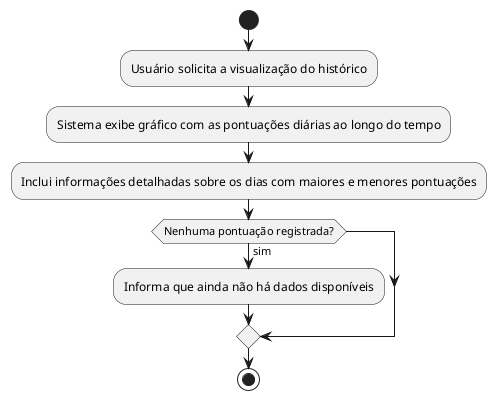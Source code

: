 @startuml Exibir Pontuação
start
:Usuário solicita a visualização do histórico;
:Sistema exibe gráfico com as pontuações diárias ao longo do tempo;
:Inclui informações detalhadas sobre os dias com maiores e menores pontuações;

if (Nenhuma pontuação registrada?) then (sim)
  :Informa que ainda não há dados disponíveis;
endif

stop
@enduml
